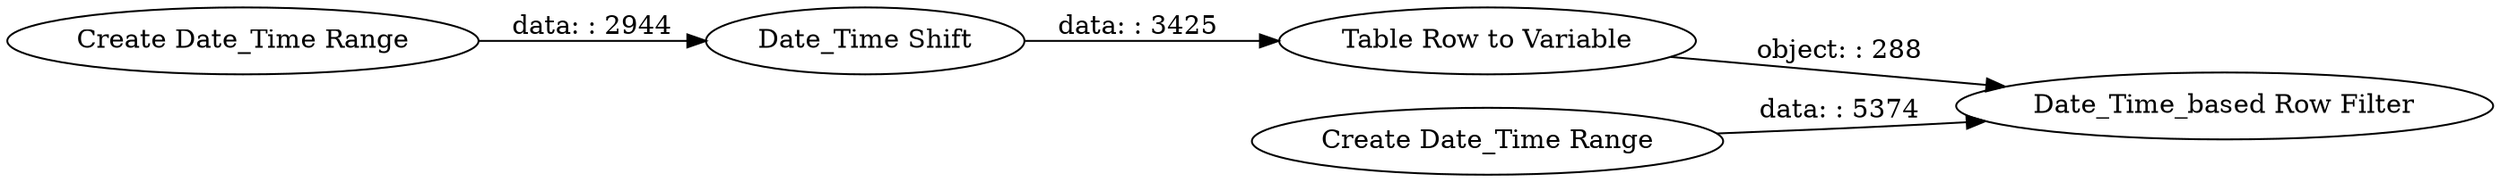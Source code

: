 digraph {
	"1238540678861234052_261" [label="Date_Time_based Row Filter"]
	"1238540678861234052_262" [label="Table Row to Variable"]
	"1238540678861234052_260" [label="Date_Time Shift"]
	"1238540678861234052_258" [label="Create Date_Time Range"]
	"1238540678861234052_259" [label="Create Date_Time Range"]
	"1238540678861234052_262" -> "1238540678861234052_261" [label="object: : 288"]
	"1238540678861234052_259" -> "1238540678861234052_260" [label="data: : 2944"]
	"1238540678861234052_260" -> "1238540678861234052_262" [label="data: : 3425"]
	"1238540678861234052_258" -> "1238540678861234052_261" [label="data: : 5374"]
	rankdir=LR
}
